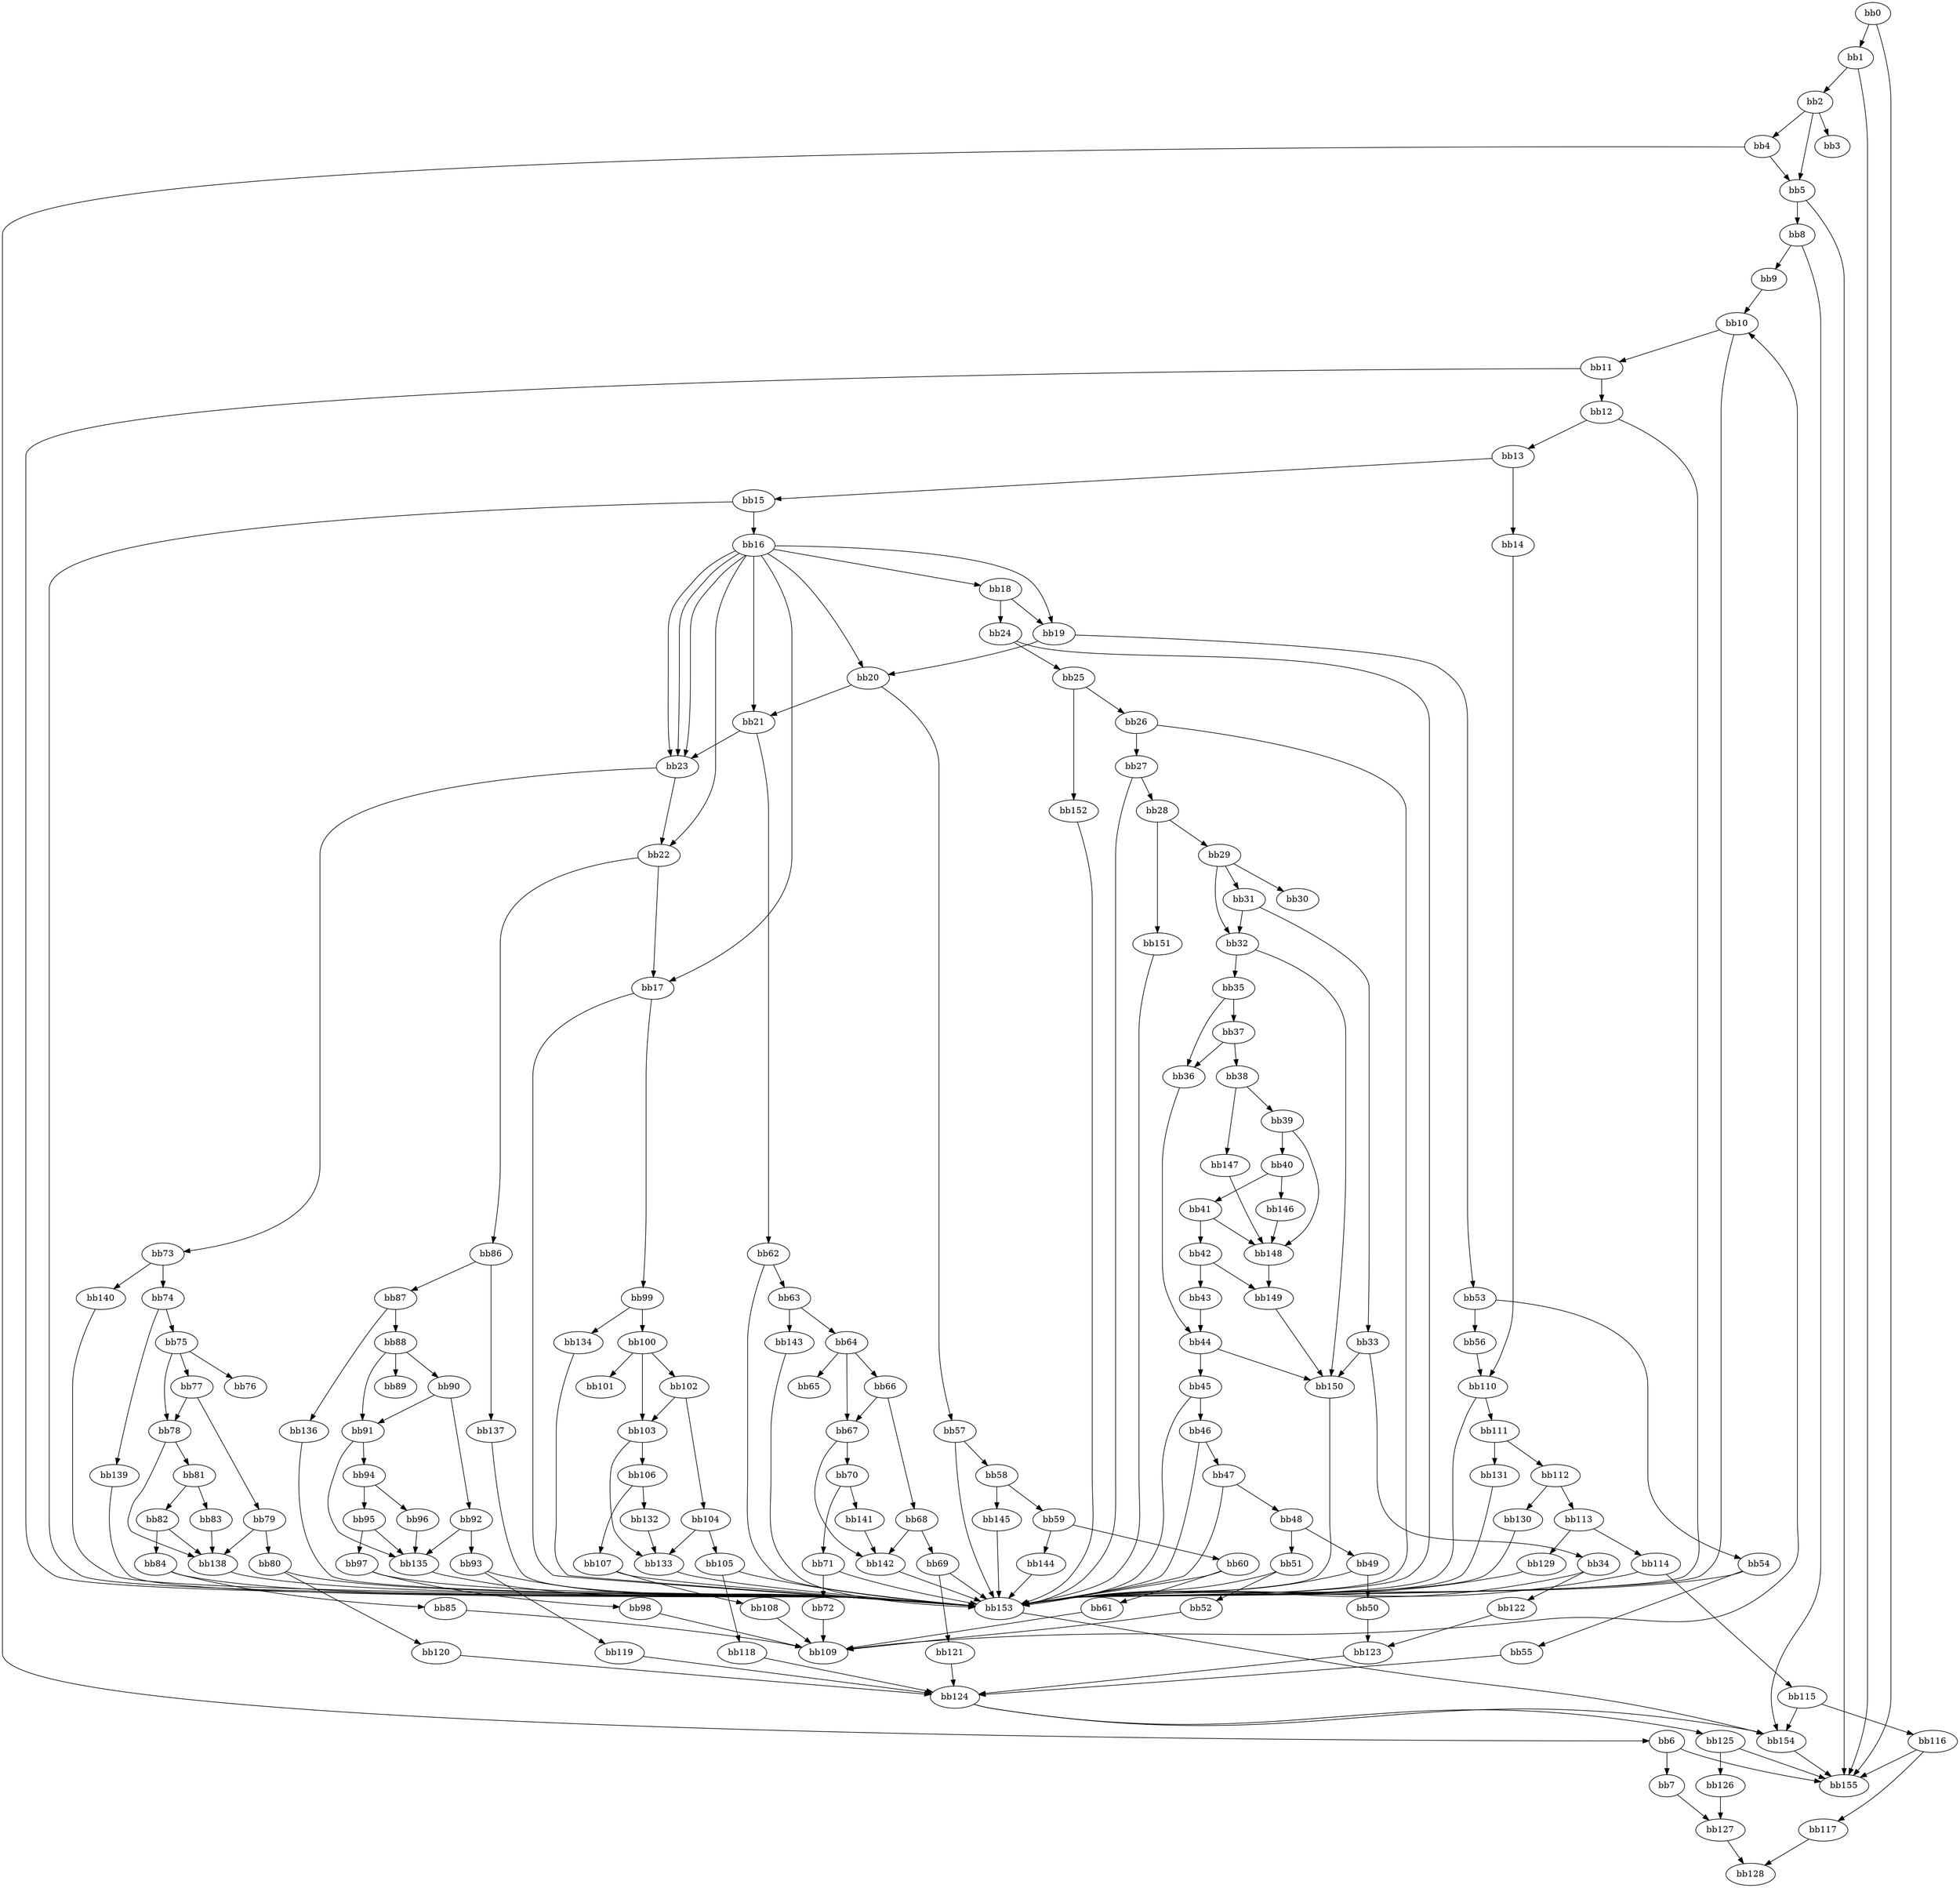 digraph {
    0 [ label = "bb0\l" ]
    1 [ label = "bb1\l" ]
    2 [ label = "bb2\l" ]
    3 [ label = "bb3\l" ]
    4 [ label = "bb4\l" ]
    5 [ label = "bb5\l" ]
    6 [ label = "bb6\l" ]
    7 [ label = "bb7\l" ]
    8 [ label = "bb8\l" ]
    9 [ label = "bb9\l" ]
    10 [ label = "bb10\l" ]
    11 [ label = "bb11\l" ]
    12 [ label = "bb12\l" ]
    13 [ label = "bb13\l" ]
    14 [ label = "bb14\l" ]
    15 [ label = "bb15\l" ]
    16 [ label = "bb16\l" ]
    17 [ label = "bb17\l" ]
    18 [ label = "bb18\l" ]
    19 [ label = "bb19\l" ]
    20 [ label = "bb20\l" ]
    21 [ label = "bb21\l" ]
    22 [ label = "bb22\l" ]
    23 [ label = "bb23\l" ]
    24 [ label = "bb24\l" ]
    25 [ label = "bb25\l" ]
    26 [ label = "bb26\l" ]
    27 [ label = "bb27\l" ]
    28 [ label = "bb28\l" ]
    29 [ label = "bb29\l" ]
    30 [ label = "bb30\l" ]
    31 [ label = "bb31\l" ]
    32 [ label = "bb32\l" ]
    33 [ label = "bb33\l" ]
    34 [ label = "bb34\l" ]
    35 [ label = "bb35\l" ]
    36 [ label = "bb36\l" ]
    37 [ label = "bb37\l" ]
    38 [ label = "bb38\l" ]
    39 [ label = "bb39\l" ]
    40 [ label = "bb40\l" ]
    41 [ label = "bb41\l" ]
    42 [ label = "bb42\l" ]
    43 [ label = "bb43\l" ]
    44 [ label = "bb44\l" ]
    45 [ label = "bb45\l" ]
    46 [ label = "bb46\l" ]
    47 [ label = "bb47\l" ]
    48 [ label = "bb48\l" ]
    49 [ label = "bb49\l" ]
    50 [ label = "bb50\l" ]
    51 [ label = "bb51\l" ]
    52 [ label = "bb52\l" ]
    53 [ label = "bb53\l" ]
    54 [ label = "bb54\l" ]
    55 [ label = "bb55\l" ]
    56 [ label = "bb56\l" ]
    57 [ label = "bb57\l" ]
    58 [ label = "bb58\l" ]
    59 [ label = "bb59\l" ]
    60 [ label = "bb60\l" ]
    61 [ label = "bb61\l" ]
    62 [ label = "bb62\l" ]
    63 [ label = "bb63\l" ]
    64 [ label = "bb64\l" ]
    65 [ label = "bb65\l" ]
    66 [ label = "bb66\l" ]
    67 [ label = "bb67\l" ]
    68 [ label = "bb68\l" ]
    69 [ label = "bb69\l" ]
    70 [ label = "bb70\l" ]
    71 [ label = "bb71\l" ]
    72 [ label = "bb72\l" ]
    73 [ label = "bb73\l" ]
    74 [ label = "bb74\l" ]
    75 [ label = "bb75\l" ]
    76 [ label = "bb76\l" ]
    77 [ label = "bb77\l" ]
    78 [ label = "bb78\l" ]
    79 [ label = "bb79\l" ]
    80 [ label = "bb80\l" ]
    81 [ label = "bb81\l" ]
    82 [ label = "bb82\l" ]
    83 [ label = "bb83\l" ]
    84 [ label = "bb84\l" ]
    85 [ label = "bb85\l" ]
    86 [ label = "bb86\l" ]
    87 [ label = "bb87\l" ]
    88 [ label = "bb88\l" ]
    89 [ label = "bb89\l" ]
    90 [ label = "bb90\l" ]
    91 [ label = "bb91\l" ]
    92 [ label = "bb92\l" ]
    93 [ label = "bb93\l" ]
    94 [ label = "bb94\l" ]
    95 [ label = "bb95\l" ]
    96 [ label = "bb96\l" ]
    97 [ label = "bb97\l" ]
    98 [ label = "bb98\l" ]
    99 [ label = "bb99\l" ]
    100 [ label = "bb100\l" ]
    101 [ label = "bb101\l" ]
    102 [ label = "bb102\l" ]
    103 [ label = "bb103\l" ]
    104 [ label = "bb104\l" ]
    105 [ label = "bb105\l" ]
    106 [ label = "bb106\l" ]
    107 [ label = "bb107\l" ]
    108 [ label = "bb108\l" ]
    109 [ label = "bb109\l" ]
    110 [ label = "bb110\l" ]
    111 [ label = "bb111\l" ]
    112 [ label = "bb112\l" ]
    113 [ label = "bb113\l" ]
    114 [ label = "bb114\l" ]
    115 [ label = "bb115\l" ]
    116 [ label = "bb116\l" ]
    117 [ label = "bb117\l" ]
    118 [ label = "bb118\l" ]
    119 [ label = "bb119\l" ]
    120 [ label = "bb120\l" ]
    121 [ label = "bb121\l" ]
    122 [ label = "bb122\l" ]
    123 [ label = "bb123\l" ]
    124 [ label = "bb124\l" ]
    125 [ label = "bb125\l" ]
    126 [ label = "bb126\l" ]
    127 [ label = "bb127\l" ]
    128 [ label = "bb128\l" ]
    129 [ label = "bb129\l" ]
    130 [ label = "bb130\l" ]
    131 [ label = "bb131\l" ]
    132 [ label = "bb132\l" ]
    133 [ label = "bb133\l" ]
    134 [ label = "bb134\l" ]
    135 [ label = "bb135\l" ]
    136 [ label = "bb136\l" ]
    137 [ label = "bb137\l" ]
    138 [ label = "bb138\l" ]
    139 [ label = "bb139\l" ]
    140 [ label = "bb140\l" ]
    141 [ label = "bb141\l" ]
    142 [ label = "bb142\l" ]
    143 [ label = "bb143\l" ]
    144 [ label = "bb144\l" ]
    145 [ label = "bb145\l" ]
    146 [ label = "bb146\l" ]
    147 [ label = "bb147\l" ]
    148 [ label = "bb148\l" ]
    149 [ label = "bb149\l" ]
    150 [ label = "bb150\l" ]
    151 [ label = "bb151\l" ]
    152 [ label = "bb152\l" ]
    153 [ label = "bb153\l" ]
    154 [ label = "bb154\l" ]
    155 [ label = "bb155\l" ]
    0 -> 1 [ ]
    0 -> 155 [ ]
    1 -> 2 [ ]
    1 -> 155 [ ]
    2 -> 3 [ ]
    2 -> 4 [ ]
    2 -> 5 [ ]
    4 -> 5 [ ]
    4 -> 6 [ ]
    5 -> 8 [ ]
    5 -> 155 [ ]
    6 -> 7 [ ]
    6 -> 155 [ ]
    7 -> 127 [ ]
    8 -> 9 [ ]
    8 -> 154 [ ]
    9 -> 10 [ ]
    10 -> 11 [ ]
    10 -> 153 [ ]
    11 -> 12 [ ]
    11 -> 153 [ ]
    12 -> 13 [ ]
    12 -> 153 [ ]
    13 -> 14 [ ]
    13 -> 15 [ ]
    14 -> 110 [ ]
    15 -> 16 [ ]
    15 -> 153 [ ]
    16 -> 17 [ ]
    16 -> 18 [ ]
    16 -> 19 [ ]
    16 -> 20 [ ]
    16 -> 21 [ ]
    16 -> 22 [ ]
    16 -> 23 [ ]
    16 -> 23 [ ]
    16 -> 23 [ ]
    17 -> 99 [ ]
    17 -> 153 [ ]
    18 -> 19 [ ]
    18 -> 24 [ ]
    19 -> 20 [ ]
    19 -> 53 [ ]
    20 -> 21 [ ]
    20 -> 57 [ ]
    21 -> 23 [ ]
    21 -> 62 [ ]
    22 -> 17 [ ]
    22 -> 86 [ ]
    23 -> 22 [ ]
    23 -> 73 [ ]
    24 -> 25 [ ]
    24 -> 153 [ ]
    25 -> 26 [ ]
    25 -> 152 [ ]
    26 -> 27 [ ]
    26 -> 153 [ ]
    27 -> 28 [ ]
    27 -> 153 [ ]
    28 -> 29 [ ]
    28 -> 151 [ ]
    29 -> 30 [ ]
    29 -> 31 [ ]
    29 -> 32 [ ]
    31 -> 32 [ ]
    31 -> 33 [ ]
    32 -> 35 [ ]
    32 -> 150 [ ]
    33 -> 34 [ ]
    33 -> 150 [ ]
    34 -> 122 [ ]
    34 -> 153 [ ]
    35 -> 36 [ ]
    35 -> 37 [ ]
    36 -> 44 [ ]
    37 -> 36 [ ]
    37 -> 38 [ ]
    38 -> 39 [ ]
    38 -> 147 [ ]
    39 -> 40 [ ]
    39 -> 148 [ ]
    40 -> 41 [ ]
    40 -> 146 [ ]
    41 -> 42 [ ]
    41 -> 148 [ ]
    42 -> 43 [ ]
    42 -> 149 [ ]
    43 -> 44 [ ]
    44 -> 45 [ ]
    44 -> 150 [ ]
    45 -> 46 [ ]
    45 -> 153 [ ]
    46 -> 47 [ ]
    46 -> 153 [ ]
    47 -> 48 [ ]
    47 -> 153 [ ]
    48 -> 49 [ ]
    48 -> 51 [ ]
    49 -> 50 [ ]
    49 -> 153 [ ]
    50 -> 123 [ ]
    51 -> 52 [ ]
    51 -> 153 [ ]
    52 -> 109 [ ]
    53 -> 54 [ ]
    53 -> 56 [ ]
    54 -> 55 [ ]
    54 -> 153 [ ]
    55 -> 124 [ ]
    56 -> 110 [ ]
    57 -> 58 [ ]
    57 -> 153 [ ]
    58 -> 59 [ ]
    58 -> 145 [ ]
    59 -> 60 [ ]
    59 -> 144 [ ]
    60 -> 61 [ ]
    60 -> 153 [ ]
    61 -> 109 [ ]
    62 -> 63 [ ]
    62 -> 153 [ ]
    63 -> 64 [ ]
    63 -> 143 [ ]
    64 -> 65 [ ]
    64 -> 66 [ ]
    64 -> 67 [ ]
    66 -> 67 [ ]
    66 -> 68 [ ]
    67 -> 70 [ ]
    67 -> 142 [ ]
    68 -> 69 [ ]
    68 -> 142 [ ]
    69 -> 121 [ ]
    69 -> 153 [ ]
    70 -> 71 [ ]
    70 -> 141 [ ]
    71 -> 72 [ ]
    71 -> 153 [ ]
    72 -> 109 [ ]
    73 -> 74 [ ]
    73 -> 140 [ ]
    74 -> 75 [ ]
    74 -> 139 [ ]
    75 -> 76 [ ]
    75 -> 77 [ ]
    75 -> 78 [ ]
    77 -> 78 [ ]
    77 -> 79 [ ]
    78 -> 81 [ ]
    78 -> 138 [ ]
    79 -> 80 [ ]
    79 -> 138 [ ]
    80 -> 120 [ ]
    80 -> 153 [ ]
    81 -> 82 [ ]
    81 -> 83 [ ]
    82 -> 84 [ ]
    82 -> 138 [ ]
    83 -> 138 [ ]
    84 -> 85 [ ]
    84 -> 153 [ ]
    85 -> 109 [ ]
    86 -> 87 [ ]
    86 -> 137 [ ]
    87 -> 88 [ ]
    87 -> 136 [ ]
    88 -> 89 [ ]
    88 -> 90 [ ]
    88 -> 91 [ ]
    90 -> 91 [ ]
    90 -> 92 [ ]
    91 -> 94 [ ]
    91 -> 135 [ ]
    92 -> 93 [ ]
    92 -> 135 [ ]
    93 -> 119 [ ]
    93 -> 153 [ ]
    94 -> 95 [ ]
    94 -> 96 [ ]
    95 -> 97 [ ]
    95 -> 135 [ ]
    96 -> 135 [ ]
    97 -> 98 [ ]
    97 -> 153 [ ]
    98 -> 109 [ ]
    99 -> 100 [ ]
    99 -> 134 [ ]
    100 -> 101 [ ]
    100 -> 102 [ ]
    100 -> 103 [ ]
    102 -> 103 [ ]
    102 -> 104 [ ]
    103 -> 106 [ ]
    103 -> 133 [ ]
    104 -> 105 [ ]
    104 -> 133 [ ]
    105 -> 118 [ ]
    105 -> 153 [ ]
    106 -> 107 [ ]
    106 -> 132 [ ]
    107 -> 108 [ ]
    107 -> 153 [ ]
    108 -> 109 [ ]
    109 -> 10 [ ]
    110 -> 111 [ ]
    110 -> 153 [ ]
    111 -> 112 [ ]
    111 -> 131 [ ]
    112 -> 113 [ ]
    112 -> 130 [ ]
    113 -> 114 [ ]
    113 -> 129 [ ]
    114 -> 115 [ ]
    114 -> 153 [ ]
    115 -> 116 [ ]
    115 -> 154 [ ]
    116 -> 117 [ ]
    116 -> 155 [ ]
    117 -> 128 [ ]
    118 -> 124 [ ]
    119 -> 124 [ ]
    120 -> 124 [ ]
    121 -> 124 [ ]
    122 -> 123 [ ]
    123 -> 124 [ ]
    124 -> 125 [ ]
    124 -> 154 [ ]
    125 -> 126 [ ]
    125 -> 155 [ ]
    126 -> 127 [ ]
    127 -> 128 [ ]
    129 -> 153 [ ]
    130 -> 153 [ ]
    131 -> 153 [ ]
    132 -> 133 [ ]
    133 -> 153 [ ]
    134 -> 153 [ ]
    135 -> 153 [ ]
    136 -> 153 [ ]
    137 -> 153 [ ]
    138 -> 153 [ ]
    139 -> 153 [ ]
    140 -> 153 [ ]
    141 -> 142 [ ]
    142 -> 153 [ ]
    143 -> 153 [ ]
    144 -> 153 [ ]
    145 -> 153 [ ]
    146 -> 148 [ ]
    147 -> 148 [ ]
    148 -> 149 [ ]
    149 -> 150 [ ]
    150 -> 153 [ ]
    151 -> 153 [ ]
    152 -> 153 [ ]
    153 -> 154 [ ]
    154 -> 155 [ ]
}

